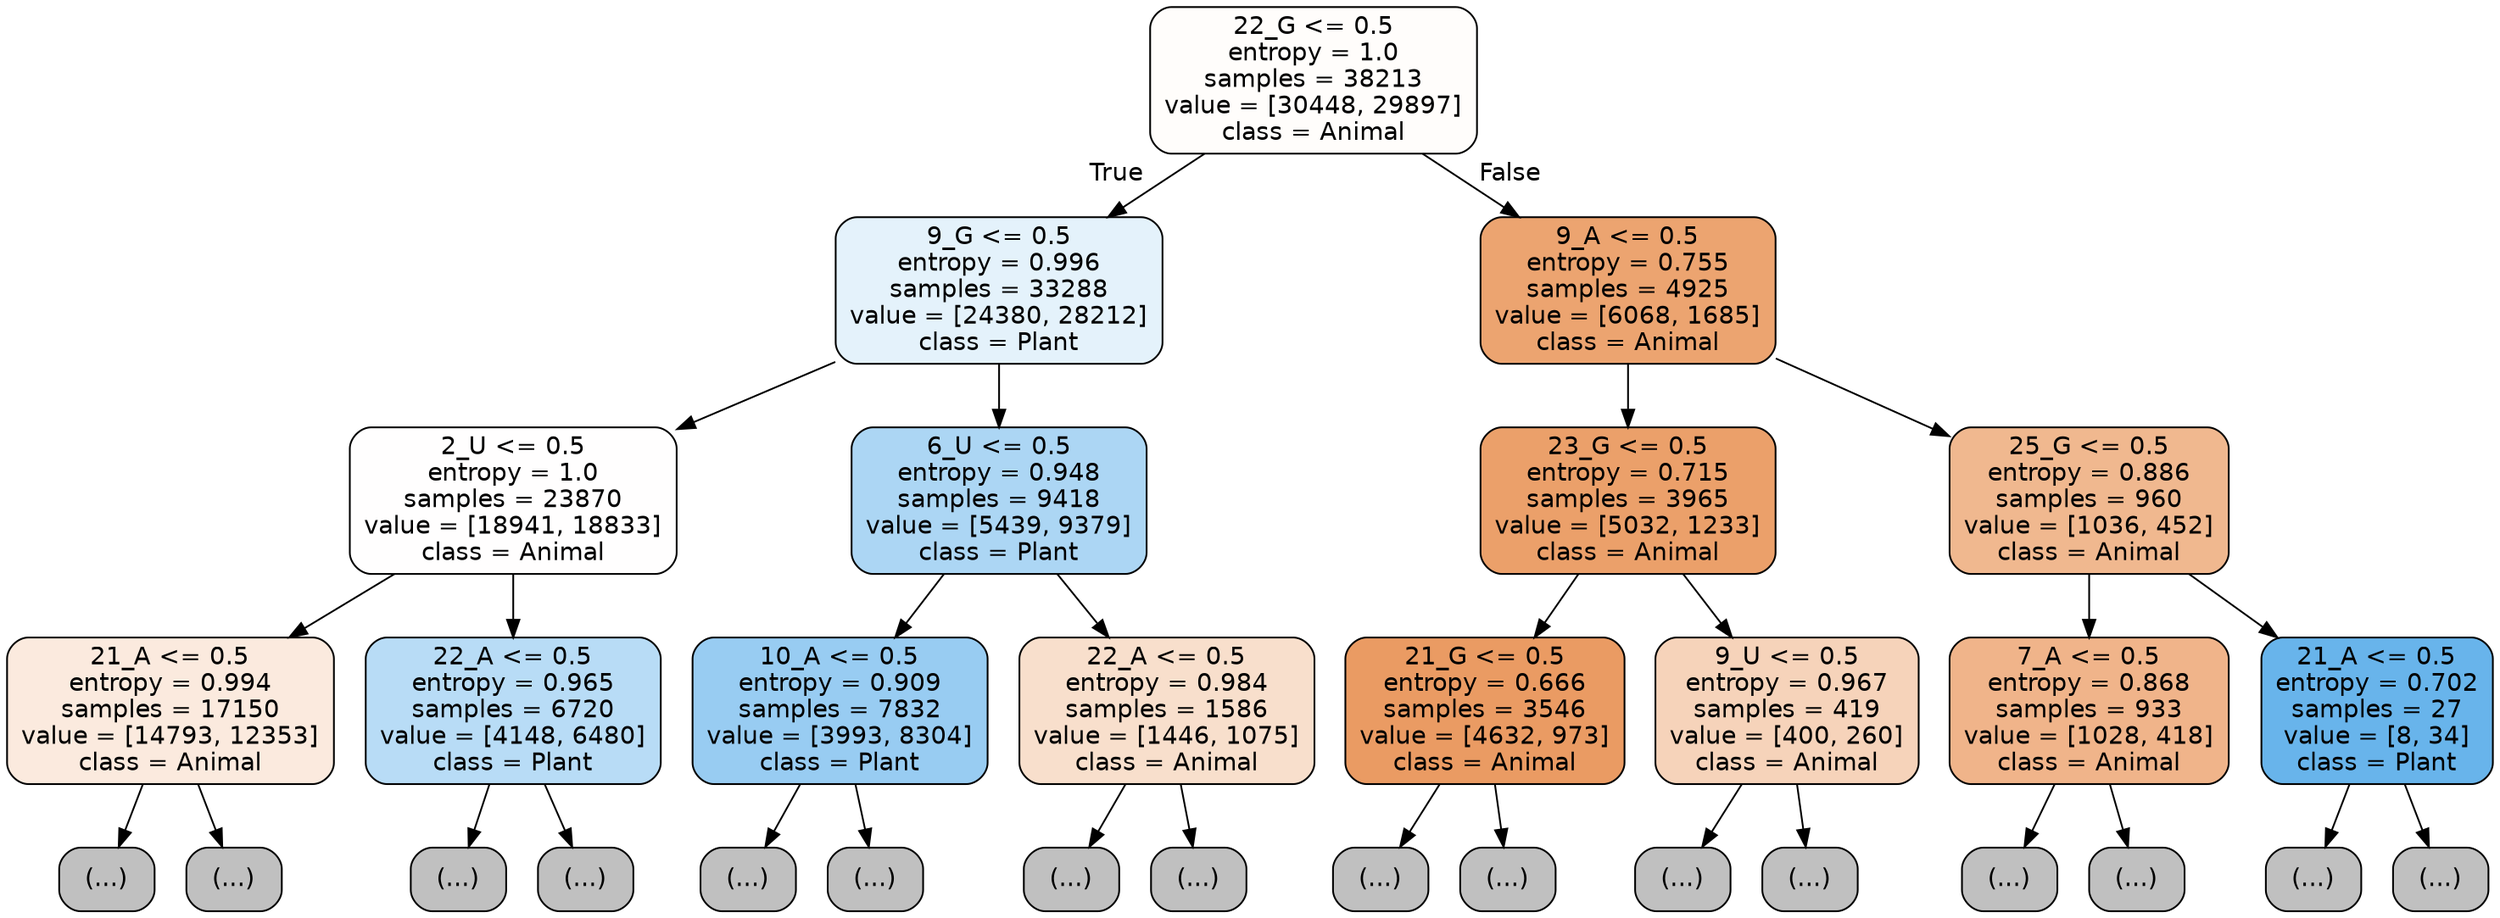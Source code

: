 digraph Tree {
node [shape=box, style="filled, rounded", color="black", fontname="helvetica"] ;
edge [fontname="helvetica"] ;
0 [label="22_G <= 0.5\nentropy = 1.0\nsamples = 38213\nvalue = [30448, 29897]\nclass = Animal", fillcolor="#fffdfb"] ;
1 [label="9_G <= 0.5\nentropy = 0.996\nsamples = 33288\nvalue = [24380, 28212]\nclass = Plant", fillcolor="#e4f2fb"] ;
0 -> 1 [labeldistance=2.5, labelangle=45, headlabel="True"] ;
2 [label="2_U <= 0.5\nentropy = 1.0\nsamples = 23870\nvalue = [18941, 18833]\nclass = Animal", fillcolor="#fffefe"] ;
1 -> 2 ;
3 [label="21_A <= 0.5\nentropy = 0.994\nsamples = 17150\nvalue = [14793, 12353]\nclass = Animal", fillcolor="#fbeade"] ;
2 -> 3 ;
4 [label="(...)", fillcolor="#C0C0C0"] ;
3 -> 4 ;
6715 [label="(...)", fillcolor="#C0C0C0"] ;
3 -> 6715 ;
8282 [label="22_A <= 0.5\nentropy = 0.965\nsamples = 6720\nvalue = [4148, 6480]\nclass = Plant", fillcolor="#b8dcf6"] ;
2 -> 8282 ;
8283 [label="(...)", fillcolor="#C0C0C0"] ;
8282 -> 8283 ;
10692 [label="(...)", fillcolor="#C0C0C0"] ;
8282 -> 10692 ;
11053 [label="6_U <= 0.5\nentropy = 0.948\nsamples = 9418\nvalue = [5439, 9379]\nclass = Plant", fillcolor="#acd6f4"] ;
1 -> 11053 ;
11054 [label="10_A <= 0.5\nentropy = 0.909\nsamples = 7832\nvalue = [3993, 8304]\nclass = Plant", fillcolor="#98ccf2"] ;
11053 -> 11054 ;
11055 [label="(...)", fillcolor="#C0C0C0"] ;
11054 -> 11055 ;
13020 [label="(...)", fillcolor="#C0C0C0"] ;
11054 -> 13020 ;
13891 [label="22_A <= 0.5\nentropy = 0.984\nsamples = 1586\nvalue = [1446, 1075]\nclass = Animal", fillcolor="#f8dfcc"] ;
11053 -> 13891 ;
13892 [label="(...)", fillcolor="#C0C0C0"] ;
13891 -> 13892 ;
14727 [label="(...)", fillcolor="#C0C0C0"] ;
13891 -> 14727 ;
14854 [label="9_A <= 0.5\nentropy = 0.755\nsamples = 4925\nvalue = [6068, 1685]\nclass = Animal", fillcolor="#eca470"] ;
0 -> 14854 [labeldistance=2.5, labelangle=-45, headlabel="False"] ;
14855 [label="23_G <= 0.5\nentropy = 0.715\nsamples = 3965\nvalue = [5032, 1233]\nclass = Animal", fillcolor="#eba06a"] ;
14854 -> 14855 ;
14856 [label="21_G <= 0.5\nentropy = 0.666\nsamples = 3546\nvalue = [4632, 973]\nclass = Animal", fillcolor="#ea9b63"] ;
14855 -> 14856 ;
14857 [label="(...)", fillcolor="#C0C0C0"] ;
14856 -> 14857 ;
15854 [label="(...)", fillcolor="#C0C0C0"] ;
14856 -> 15854 ;
16237 [label="9_U <= 0.5\nentropy = 0.967\nsamples = 419\nvalue = [400, 260]\nclass = Animal", fillcolor="#f6d3ba"] ;
14855 -> 16237 ;
16238 [label="(...)", fillcolor="#C0C0C0"] ;
16237 -> 16238 ;
16377 [label="(...)", fillcolor="#C0C0C0"] ;
16237 -> 16377 ;
16446 [label="25_G <= 0.5\nentropy = 0.886\nsamples = 960\nvalue = [1036, 452]\nclass = Animal", fillcolor="#f0b88f"] ;
14854 -> 16446 ;
16447 [label="7_A <= 0.5\nentropy = 0.868\nsamples = 933\nvalue = [1028, 418]\nclass = Animal", fillcolor="#f0b48a"] ;
16446 -> 16447 ;
16448 [label="(...)", fillcolor="#C0C0C0"] ;
16447 -> 16448 ;
16775 [label="(...)", fillcolor="#C0C0C0"] ;
16447 -> 16775 ;
16914 [label="21_A <= 0.5\nentropy = 0.702\nsamples = 27\nvalue = [8, 34]\nclass = Plant", fillcolor="#68b4eb"] ;
16446 -> 16914 ;
16915 [label="(...)", fillcolor="#C0C0C0"] ;
16914 -> 16915 ;
16920 [label="(...)", fillcolor="#C0C0C0"] ;
16914 -> 16920 ;
}